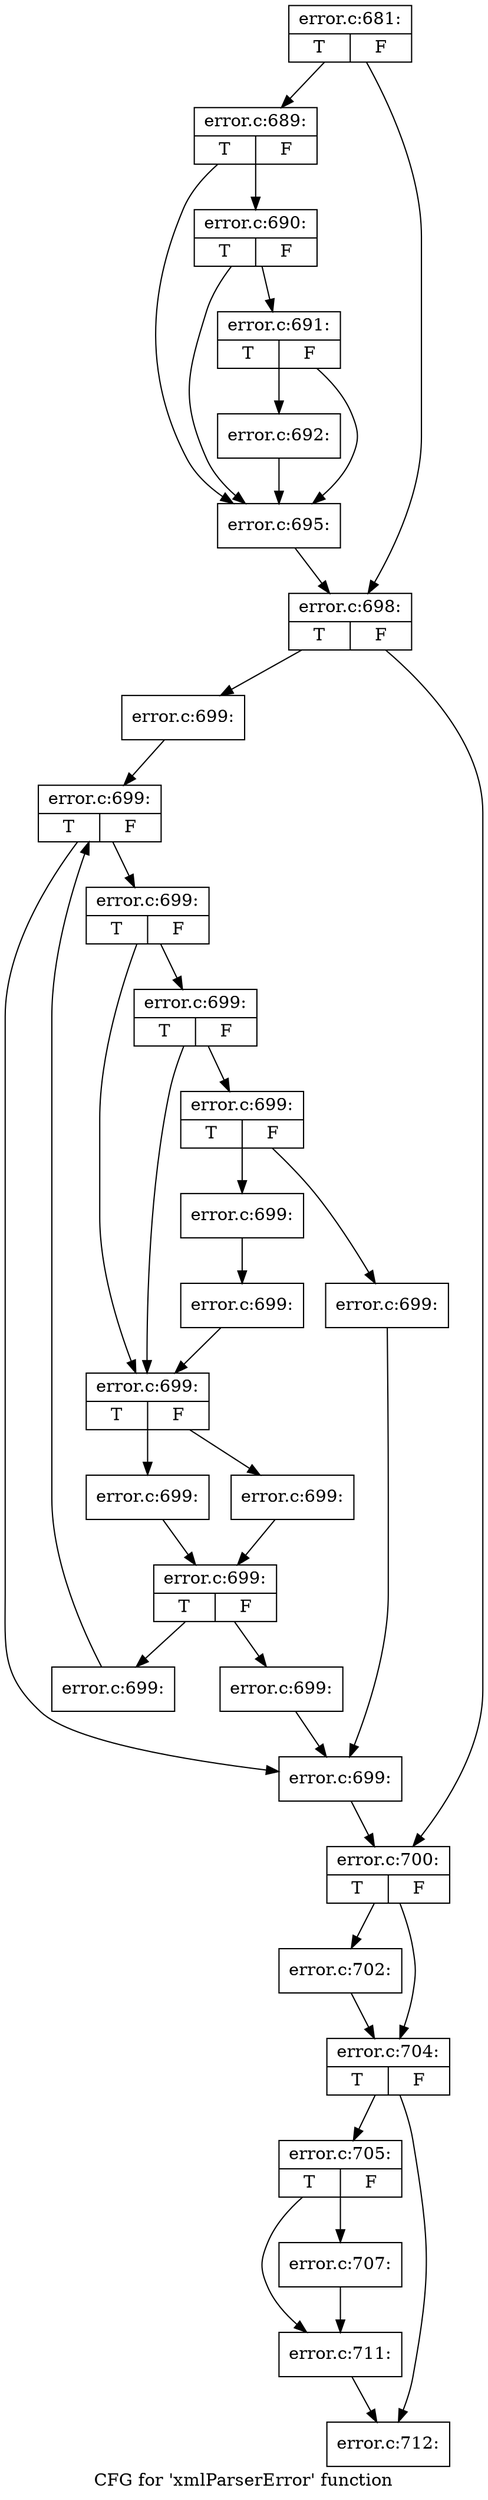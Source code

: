 digraph "CFG for 'xmlParserError' function" {
	label="CFG for 'xmlParserError' function";

	Node0x45d2e40 [shape=record,label="{error.c:681:|{<s0>T|<s1>F}}"];
	Node0x45d2e40 -> Node0x45643c0;
	Node0x45d2e40 -> Node0x4564410;
	Node0x45643c0 [shape=record,label="{error.c:689:|{<s0>T|<s1>F}}"];
	Node0x45643c0 -> Node0x45db4d0;
	Node0x45643c0 -> Node0x45db400;
	Node0x45db4d0 [shape=record,label="{error.c:690:|{<s0>T|<s1>F}}"];
	Node0x45db4d0 -> Node0x45db450;
	Node0x45db4d0 -> Node0x45db400;
	Node0x45db450 [shape=record,label="{error.c:691:|{<s0>T|<s1>F}}"];
	Node0x45db450 -> Node0x45db3b0;
	Node0x45db450 -> Node0x45db400;
	Node0x45db3b0 [shape=record,label="{error.c:692:}"];
	Node0x45db3b0 -> Node0x45db400;
	Node0x45db400 [shape=record,label="{error.c:695:}"];
	Node0x45db400 -> Node0x4564410;
	Node0x4564410 [shape=record,label="{error.c:698:|{<s0>T|<s1>F}}"];
	Node0x4564410 -> Node0x45ddcf0;
	Node0x4564410 -> Node0x45ddd40;
	Node0x45ddcf0 [shape=record,label="{error.c:699:}"];
	Node0x45ddcf0 -> Node0x45de050;
	Node0x45de050 [shape=record,label="{error.c:699:|{<s0>T|<s1>F}}"];
	Node0x45de050 -> Node0x45de2f0;
	Node0x45de050 -> Node0x45de1e0;
	Node0x45de2f0 [shape=record,label="{error.c:699:|{<s0>T|<s1>F}}"];
	Node0x45de2f0 -> Node0x45b4a50;
	Node0x45de2f0 -> Node0x45b4a00;
	Node0x45b4a50 [shape=record,label="{error.c:699:|{<s0>T|<s1>F}}"];
	Node0x45b4a50 -> Node0x45b49b0;
	Node0x45b4a50 -> Node0x45b4a00;
	Node0x45b49b0 [shape=record,label="{error.c:699:|{<s0>T|<s1>F}}"];
	Node0x45b49b0 -> Node0x45df3b0;
	Node0x45b49b0 -> Node0x45df450;
	Node0x45df3b0 [shape=record,label="{error.c:699:}"];
	Node0x45df3b0 -> Node0x45de1e0;
	Node0x45df450 [shape=record,label="{error.c:699:}"];
	Node0x45df450 -> Node0x45df400;
	Node0x45df400 [shape=record,label="{error.c:699:}"];
	Node0x45df400 -> Node0x45b4a00;
	Node0x45b4a00 [shape=record,label="{error.c:699:|{<s0>T|<s1>F}}"];
	Node0x45b4a00 -> Node0x45df9c0;
	Node0x45b4a00 -> Node0x45dfa60;
	Node0x45df9c0 [shape=record,label="{error.c:699:}"];
	Node0x45df9c0 -> Node0x45dfa10;
	Node0x45dfa60 [shape=record,label="{error.c:699:}"];
	Node0x45dfa60 -> Node0x45dfa10;
	Node0x45dfa10 [shape=record,label="{error.c:699:|{<s0>T|<s1>F}}"];
	Node0x45dfa10 -> Node0x45e00f0;
	Node0x45dfa10 -> Node0x45e0140;
	Node0x45e00f0 [shape=record,label="{error.c:699:}"];
	Node0x45e00f0 -> Node0x45de1e0;
	Node0x45e0140 [shape=record,label="{error.c:699:}"];
	Node0x45e0140 -> Node0x45de050;
	Node0x45de1e0 [shape=record,label="{error.c:699:}"];
	Node0x45de1e0 -> Node0x45ddd40;
	Node0x45ddd40 [shape=record,label="{error.c:700:|{<s0>T|<s1>F}}"];
	Node0x45ddd40 -> Node0x45e0b90;
	Node0x45ddd40 -> Node0x45e0be0;
	Node0x45e0b90 [shape=record,label="{error.c:702:}"];
	Node0x45e0b90 -> Node0x45e0be0;
	Node0x45e0be0 [shape=record,label="{error.c:704:|{<s0>T|<s1>F}}"];
	Node0x45e0be0 -> Node0x45e1190;
	Node0x45e0be0 -> Node0x45e11e0;
	Node0x45e1190 [shape=record,label="{error.c:705:|{<s0>T|<s1>F}}"];
	Node0x45e1190 -> Node0x45e1690;
	Node0x45e1190 -> Node0x45e16e0;
	Node0x45e1690 [shape=record,label="{error.c:707:}"];
	Node0x45e1690 -> Node0x45e16e0;
	Node0x45e16e0 [shape=record,label="{error.c:711:}"];
	Node0x45e16e0 -> Node0x45e11e0;
	Node0x45e11e0 [shape=record,label="{error.c:712:}"];
}
